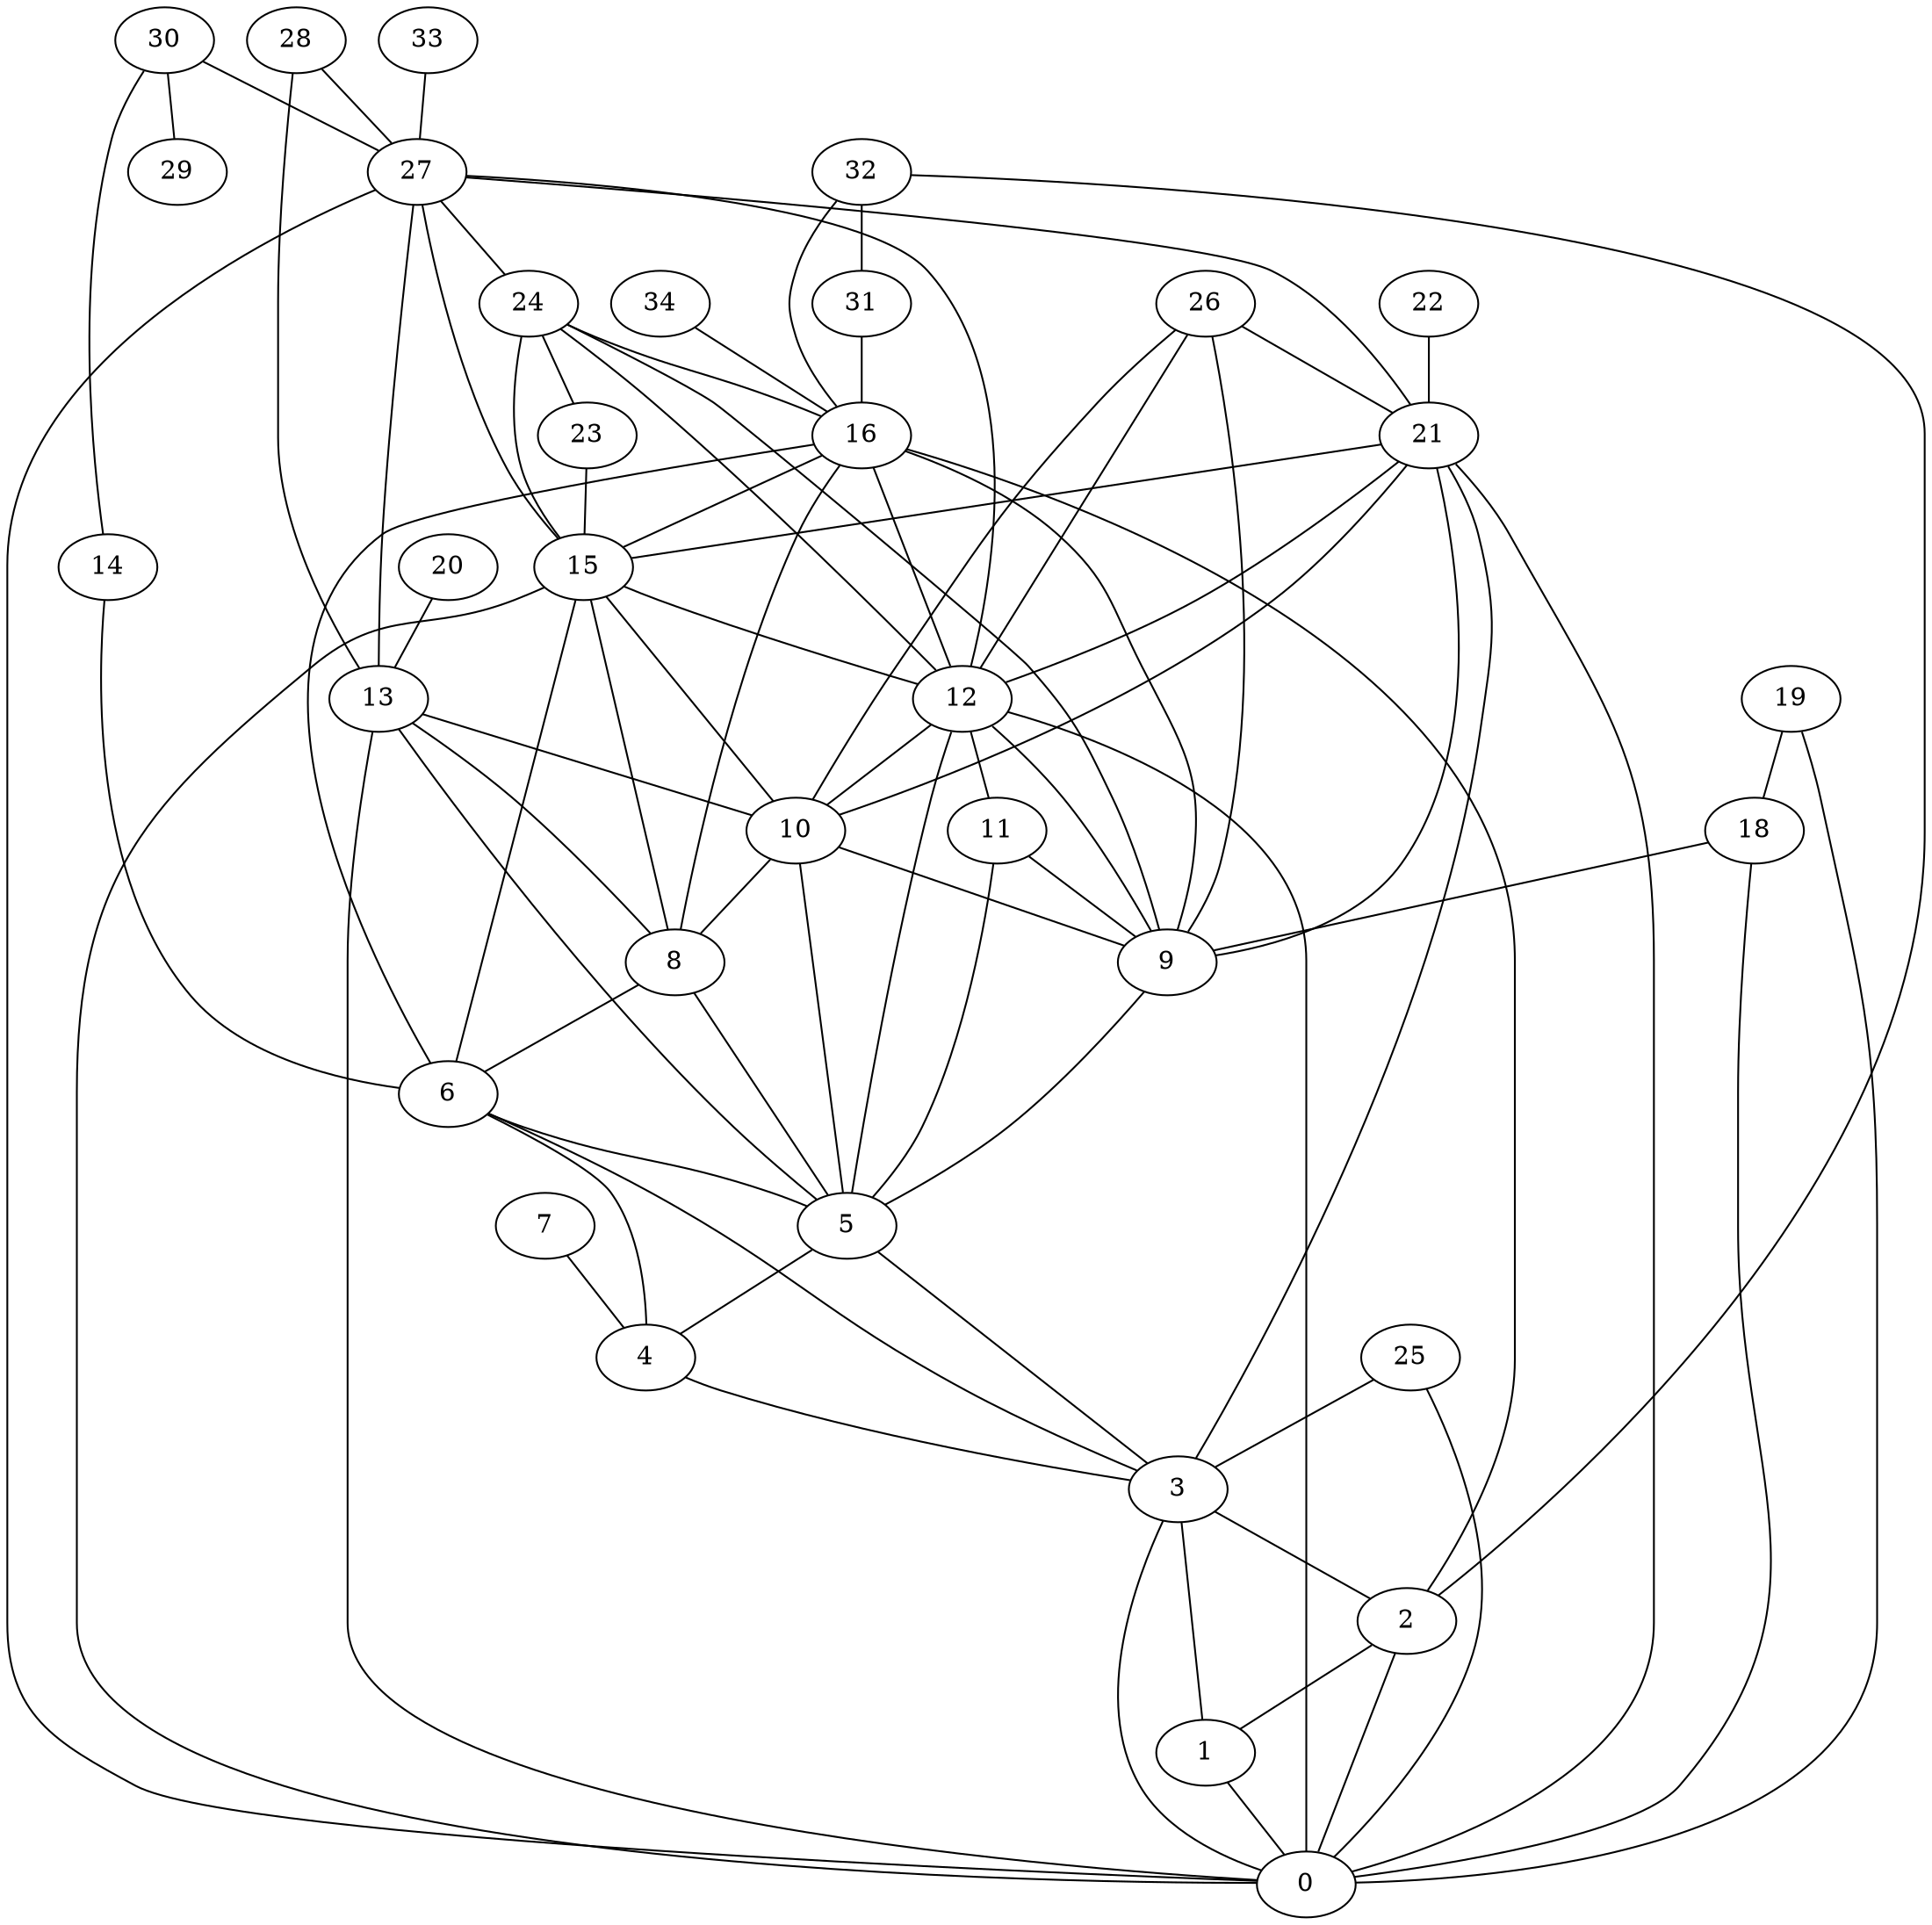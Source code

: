 graph G {
0;

1;

2;

3;

4;

5;

6;

7;

8;

9;

10;

11;

12;

13;

14;

15;

16;

18;

19;

20;

21;

22;

23;

24;

25;

26;

27;

28;

29;

30;

31;

32;

33;

34;

1 -- 0;

2 -- 0;

2 -- 1;

3 -- 0;

3 -- 1;

3 -- 2;

4 -- 3;

5 -- 3;

5 -- 4;

6 -- 3;

6 -- 4;

6 -- 5;

7 -- 4;

8 -- 5;

8 -- 6;

9 -- 5;

10 -- 5;

10 -- 8;

10 -- 9;

11 -- 5;

11 -- 9;

12 -- 0;

12 -- 5;

12 -- 9;

12 -- 10;

12 -- 11;

13 -- 0;

13 -- 5;

13 -- 8;

13 -- 10;

14 -- 6;

15 -- 0;

15 -- 6;

15 -- 8;

15 -- 10;

15 -- 12;

16 -- 2;

16 -- 6;

16 -- 8;

16 -- 9;

16 -- 12;

16 -- 15;

18 -- 0;

18 -- 9;

19 -- 0;

19 -- 18;

20 -- 13;

21 -- 0;

21 -- 3;

21 -- 9;

21 -- 10;

21 -- 12;

21 -- 15;

22 -- 21;

23 -- 15;

24 -- 9;

24 -- 12;

24 -- 15;

24 -- 16;

24 -- 23;

25 -- 0;

25 -- 3;

26 -- 9;

26 -- 10;

26 -- 12;

26 -- 21;

27 -- 0;

27 -- 12;

27 -- 13;

27 -- 15;

27 -- 21;

27 -- 24;

28 -- 13;

28 -- 27;

30 -- 14;

30 -- 27;

30 -- 29;

31 -- 16;

32 -- 2;

32 -- 16;

32 -- 31;

33 -- 27;

34 -- 16;

}
